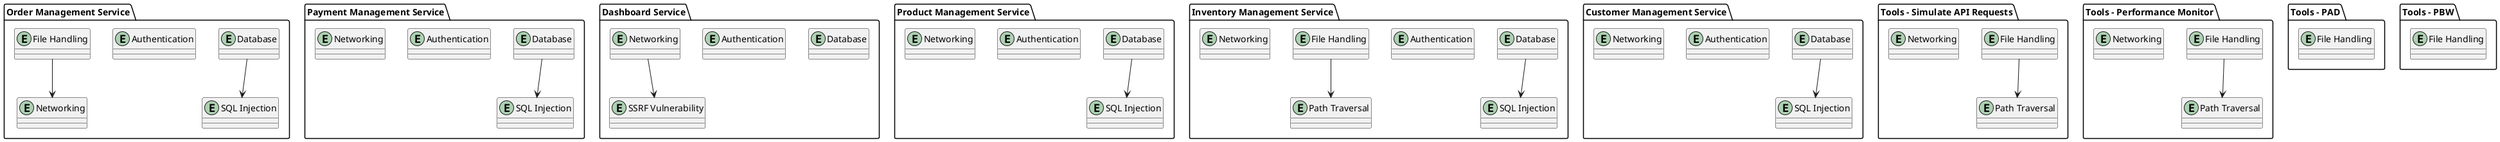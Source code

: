@startuml "test 5"
package "Order Management Service" {
  entity "Database" as OM_DB
  entity "Authentication" as OM_Auth
  entity "File Handling" as OM_File
  entity "Networking" as OM_Net
  entity "SQL Injection" as OM_SQL
  OM_DB --> OM_SQL
  OM_File --> OM_Net
}

package "Payment Management Service" {
  entity "Database" as PM_DB
  entity "Authentication" as PM_Auth
  entity "Networking" as PM_Net
  entity "SQL Injection" as PM_SQL
  PM_DB --> PM_SQL
}

package "Dashboard Service" {
  entity "Database" as DS_DB
  entity "Authentication" as DS_Auth
  entity "Networking" as DS_Net
  entity "SSRF Vulnerability" as DS_SSRF
  DS_Net --> DS_SSRF
}

package "Product Management Service" {
  entity "Database" as PRM_DB
  entity "Authentication" as PRM_Auth
  entity "Networking" as PRM_Net
  entity "SQL Injection" as PRM_SQL
  PRM_DB --> PRM_SQL
}

package "Inventory Management Service" {
  entity "Database" as INV_DB
  entity "Authentication" as INV_Auth
  entity "File Handling" as INV_File
  entity "Networking" as INV_Net
  entity "SQL Injection" as INV_SQL
  entity "Path Traversal" as INV_Path
  INV_DB --> INV_SQL
  INV_File --> INV_Path
}

package "Customer Management Service" {
  entity "Database" as CUS_DB
  entity "Authentication" as CUS_Auth
  entity "Networking" as CUS_Net
  entity "SQL Injection" as CUS_SQL
  CUS_DB --> CUS_SQL
}

package "Tools - Simulate API Requests" {
  entity "File Handling" as TOOLS_SAR_File
  entity "Networking" as TOOLS_SAR_Net
  entity "Path Traversal" as TOOLS_SAR_Path
  TOOLS_SAR_File --> TOOLS_SAR_Path
}

package "Tools - Performance Monitor" {
  entity "File Handling" as TOOLS_PM_File
  entity "Networking" as TOOLS_PM_Net
  entity "Path Traversal" as TOOLS_PM_Path
  TOOLS_PM_File --> TOOLS_PM_Path
}

package "Tools - PAD" {
  entity "File Handling" as TOOLS_PAD_File
}

package "Tools - PBW" {
  entity "File Handling" as TOOLS_PBW_File
}
@enduml